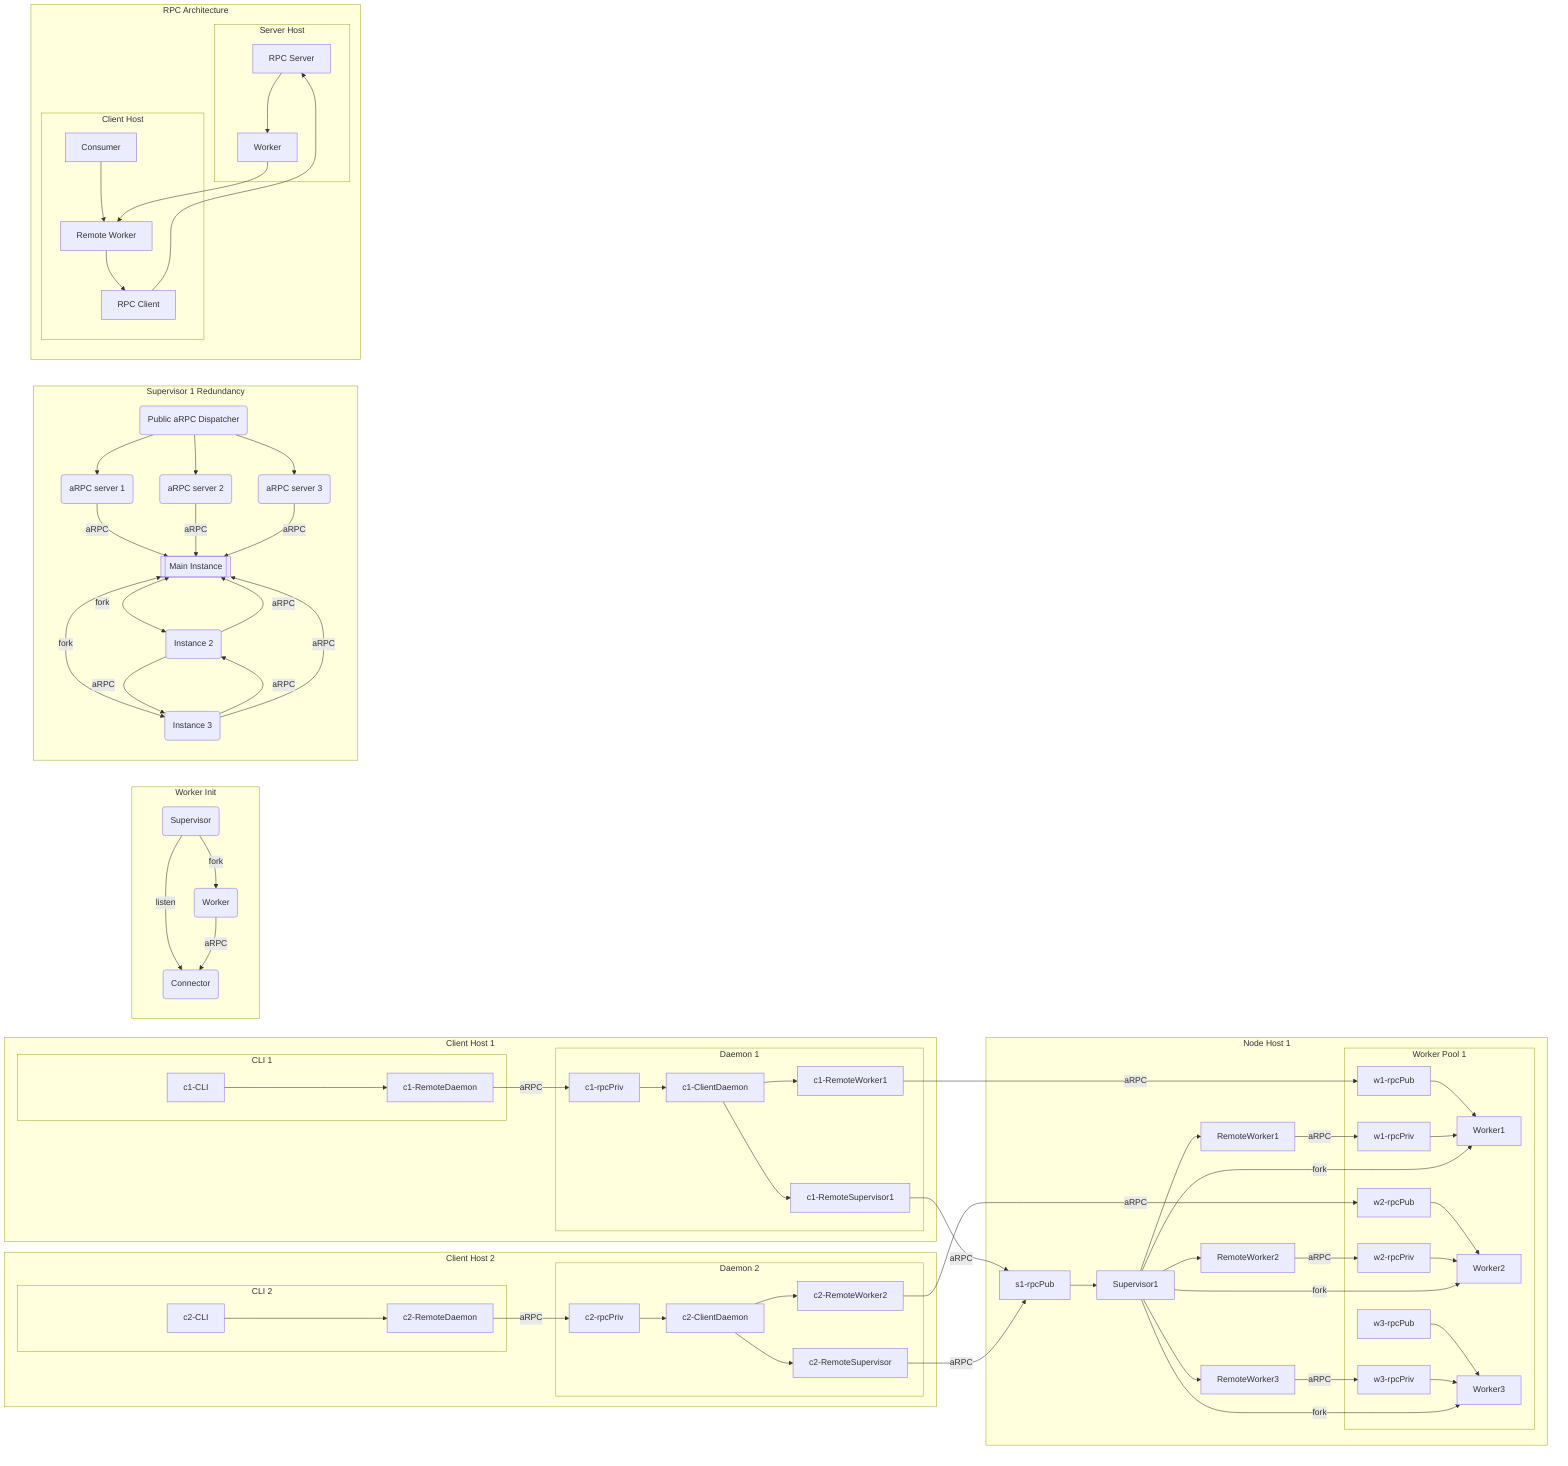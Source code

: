 flowchart LR
    c1-RemoteWorker1 -- aRPC --> w1-rpcPub
    c1-RemoteSupervisor1 -- aRPC --> s1-rpcPub

    subgraph Client Host 1
        subgraph CLI 1
            c1-CLI --> c1-RemoteDaemon
        end
        subgraph Daemon 1
            c1-RemoteDaemon -- aRPC --> c1-rpcPriv --> c1-ClientDaemon
            c1-ClientDaemon --> c1-RemoteWorker1
            c1-ClientDaemon --> c1-RemoteSupervisor1
            c1-RemoteWorker1
            c1-RemoteSupervisor1
        end
    end

    subgraph Node Host 1
        subgraph Worker Pool 1
            w1-rpcPub --> Worker1
            w1-rpcPriv --> Worker1
            w2-rpcPub --> Worker2
            w2-rpcPriv --> Worker2
            w3-rpcPub --> Worker3
            w3-rpcPriv --> Worker3
        end

        s1-rpcPub --> Supervisor1
        Supervisor1 --> RemoteWorker1
        RemoteWorker1 -- aRPC --> w1-rpcPriv
        Supervisor1 -- fork --> Worker1
        Supervisor1 --> RemoteWorker2
        RemoteWorker2 -- aRPC --> w2-rpcPriv
        Supervisor1 -- fork --> Worker2
        Supervisor1 --> RemoteWorker3
        RemoteWorker3 -- aRPC --> w3-rpcPriv
        Supervisor1 -- fork --> Worker3
    end

    c2-RemoteWorker2 -- aRPC --> w2-rpcPub
    c2-RemoteSupervisor -- aRPC --> s1-rpcPub

    subgraph Client Host 2
        subgraph CLI 2
            c2-CLI --> c2-RemoteDaemon
        end
        subgraph Daemon 2
            c2-RemoteDaemon -- aRPC --> c2-rpcPriv --> c2-ClientDaemon
            c2-ClientDaemon --> c2-RemoteWorker2
            c2-ClientDaemon --> c2-RemoteSupervisor
            c2-RemoteWorker2
            c2-RemoteSupervisor
        end
    end

    %% zoomins

    subgraph work1 [Worker Init]
        work1-worker(Worker)
        work1-super(Supervisor)
        work1-super-conn(Connector)

        work1-super -- fork --> work1-worker
        work1-super -- listen --> work1-super-conn
        work1-worker -- aRPC --> work1-super-conn
    end

    subgraph sup1 [Supervisor 1 Redundancy]
        Supervisor1-1-pub(Public aRPC Dispatcher)
        Supervisor1-1-rpc1(aRPC server 1)
        Supervisor1-1-rpc2(aRPC server 2)
        Supervisor1-1-rpc3(aRPC server 3)
        Supervisor1-1[[Main Instance]]
        Supervisor1-2(Instance 2)
        Supervisor1-3(Instance 3)

        Supervisor1-1-pub  --> Supervisor1-1-rpc1
        Supervisor1-1-pub  --> Supervisor1-1-rpc2
        Supervisor1-1-pub  --> Supervisor1-1-rpc3
        Supervisor1-1-rpc1 -- aRPC --> Supervisor1-1
        Supervisor1-1-rpc2 -- aRPC --> Supervisor1-1
        Supervisor1-1-rpc3 -- aRPC --> Supervisor1-1
        Supervisor1-1 <-- fork --> Supervisor1-2
        Supervisor1-1 <-- fork --> Supervisor1-3
        Supervisor1-2 -- aRPC --> Supervisor1-1
        Supervisor1-2 -- aRPC --> Supervisor1-3
        Supervisor1-3 -- aRPC --> Supervisor1-2
        Supervisor1-3 -- aRPC --> Supervisor1-1
    end

    subgraph rpc [RPC Architecture]
        subgraph rpc-c [Client Host]
            rpc-Consumer[Consumer]
            rpc-Client[RPC Client]
            rpc-RemoteWorker[Remote Worker]
        end

        subgraph rpc-s [Server Host]
            rpc-Server[RPC Server]
            rpc-Worker[Worker]
        end

        rpc-Consumer --> rpc-RemoteWorker
        rpc-RemoteWorker --> rpc-Client
        rpc-Client --> rpc-Server
        rpc-Server --> rpc-Worker
        rpc-Worker --> rpc-RemoteWorker
    end